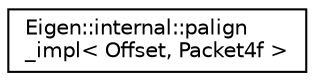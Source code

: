 digraph "Graphical Class Hierarchy"
{
  edge [fontname="Helvetica",fontsize="10",labelfontname="Helvetica",labelfontsize="10"];
  node [fontname="Helvetica",fontsize="10",shape=record];
  rankdir="LR";
  Node1 [label="Eigen::internal::palign\l_impl\< Offset, Packet4f \>",height=0.2,width=0.4,color="black", fillcolor="white", style="filled",URL="$struct_eigen_1_1internal_1_1palign__impl_3_01_offset_00_01_packet4f_01_4.html"];
}
